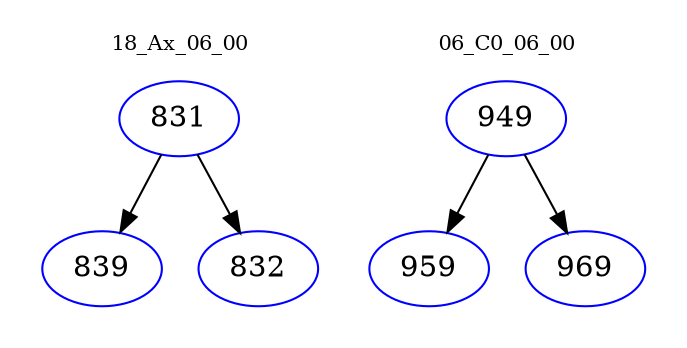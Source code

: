 digraph{
subgraph cluster_0 {
color = white
label = "18_Ax_06_00";
fontsize=10;
T0_831 [label="831", color="blue"]
T0_831 -> T0_839 [color="black"]
T0_839 [label="839", color="blue"]
T0_831 -> T0_832 [color="black"]
T0_832 [label="832", color="blue"]
}
subgraph cluster_1 {
color = white
label = "06_C0_06_00";
fontsize=10;
T1_949 [label="949", color="blue"]
T1_949 -> T1_959 [color="black"]
T1_959 [label="959", color="blue"]
T1_949 -> T1_969 [color="black"]
T1_969 [label="969", color="blue"]
}
}
